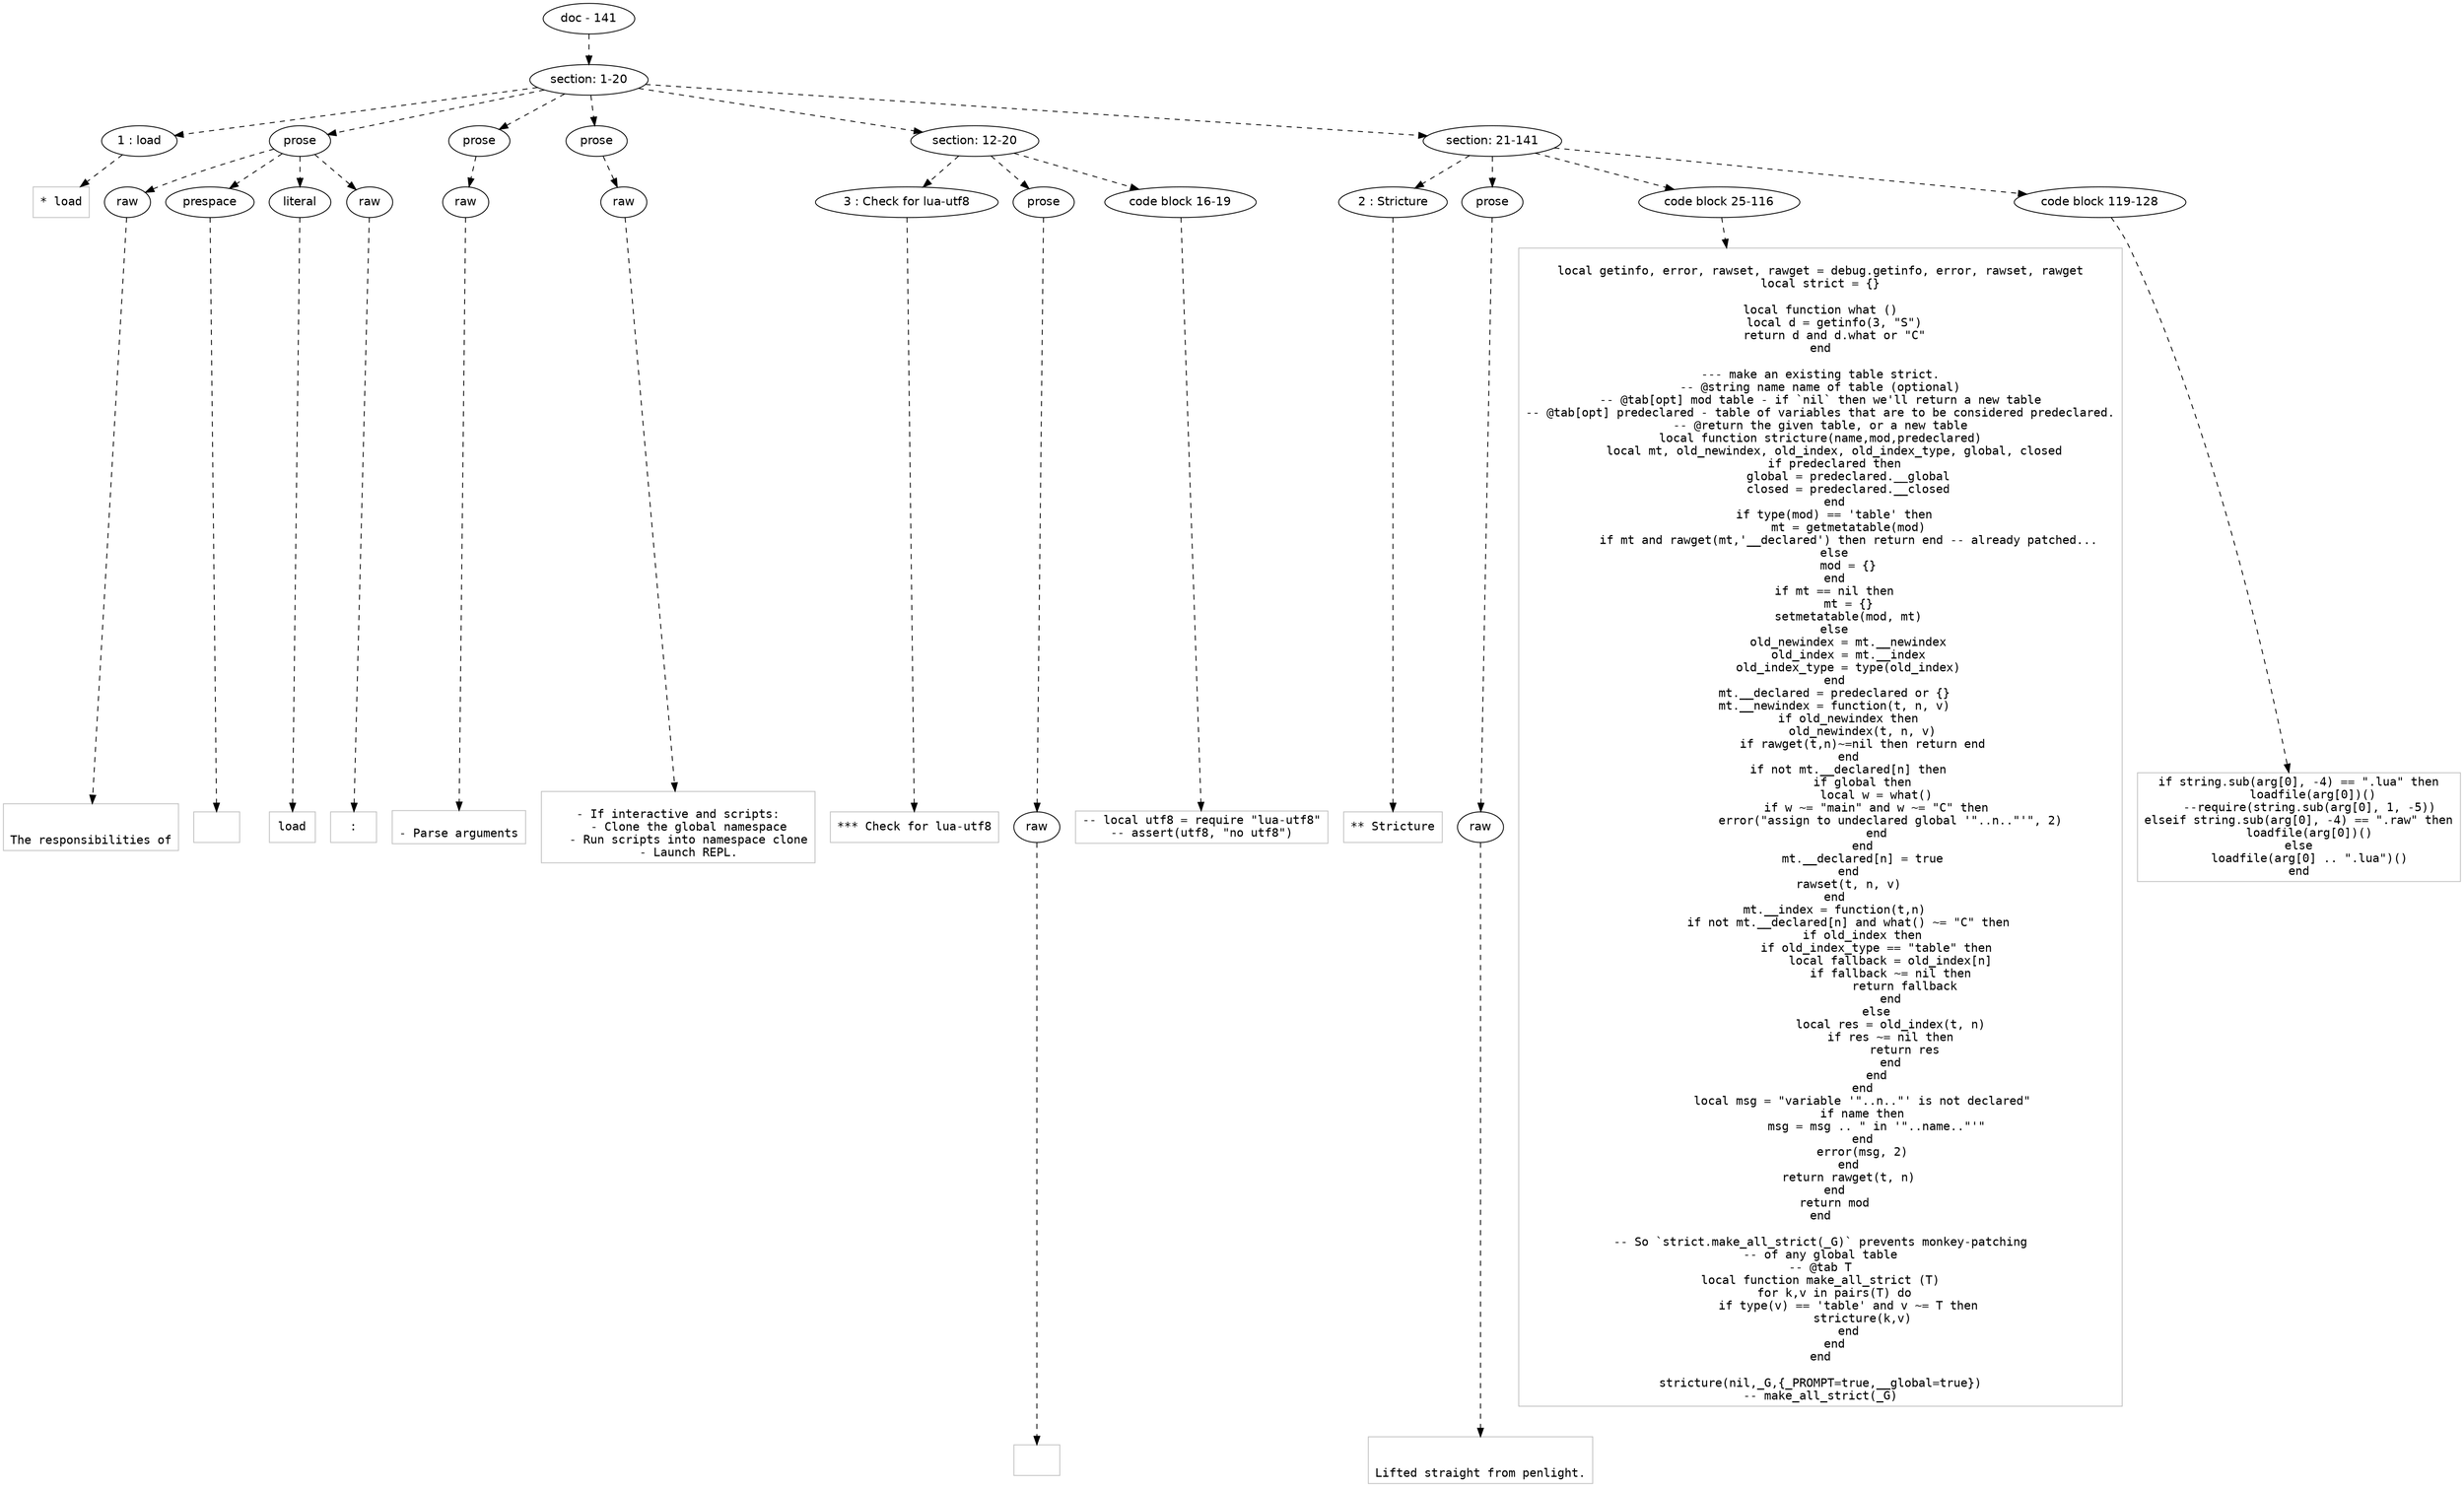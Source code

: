 digraph lpegNode {

node [fontname=Helvetica]
edge [style=dashed]

doc_0 [label="doc - 141"]


doc_0 -> { section_1}
{rank=same; section_1}

section_1 [label="section: 1-20"]


// END RANK doc_0

section_1 -> { header_2 prose_3 prose_4 prose_5 section_6 section_7}
{rank=same; header_2 prose_3 prose_4 prose_5 section_6 section_7}

header_2 [label="1 : load"]

prose_3 [label="prose"]

prose_4 [label="prose"]

prose_5 [label="prose"]

section_6 [label="section: 12-20"]

section_7 [label="section: 21-141"]


// END RANK section_1

header_2 -> leaf_8
leaf_8  [color=Gray,shape=rectangle,fontname=Inconsolata,label="* load"]
// END RANK header_2

prose_3 -> { raw_9 prespace_10 literal_11 raw_12}
{rank=same; raw_9 prespace_10 literal_11 raw_12}

raw_9 [label="raw"]

prespace_10 [label="prespace"]

literal_11 [label="literal"]

raw_12 [label="raw"]


// END RANK prose_3

raw_9 -> leaf_13
leaf_13  [color=Gray,shape=rectangle,fontname=Inconsolata,label="

The responsibilities of"]
// END RANK raw_9

prespace_10 -> leaf_14
leaf_14  [color=Gray,shape=rectangle,fontname=Inconsolata,label=" "]
// END RANK prespace_10

literal_11 -> leaf_15
leaf_15  [color=Gray,shape=rectangle,fontname=Inconsolata,label="load"]
// END RANK literal_11

raw_12 -> leaf_16
leaf_16  [color=Gray,shape=rectangle,fontname=Inconsolata,label=":
"]
// END RANK raw_12

prose_4 -> { raw_17}
{rank=same; raw_17}

raw_17 [label="raw"]


// END RANK prose_4

raw_17 -> leaf_18
leaf_18  [color=Gray,shape=rectangle,fontname=Inconsolata,label="
- Parse arguments
"]
// END RANK raw_17

prose_5 -> { raw_19}
{rank=same; raw_19}

raw_19 [label="raw"]


// END RANK prose_5

raw_19 -> leaf_20
leaf_20  [color=Gray,shape=rectangle,fontname=Inconsolata,label="
- If interactive and scripts:
   - Clone the global namespace
   - Run scripts into namespace clone
   - Launch REPL.
"]
// END RANK raw_19

section_6 -> { header_21 prose_22 codeblock_23}
{rank=same; header_21 prose_22 codeblock_23}

header_21 [label="3 : Check for lua-utf8"]

prose_22 [label="prose"]

codeblock_23 [label="code block 16-19"]


// END RANK section_6

header_21 -> leaf_24
leaf_24  [color=Gray,shape=rectangle,fontname=Inconsolata,label="*** Check for lua-utf8"]
// END RANK header_21

prose_22 -> { raw_25}
{rank=same; raw_25}

raw_25 [label="raw"]


// END RANK prose_22

raw_25 -> leaf_26
leaf_26  [color=Gray,shape=rectangle,fontname=Inconsolata,label="
"]
// END RANK raw_25

codeblock_23 -> leaf_27
leaf_27  [color=Gray,shape=rectangle,fontname=Inconsolata,label="-- local utf8 = require \"lua-utf8\"
-- assert(utf8, \"no utf8\")"]
// END RANK codeblock_23

section_7 -> { header_28 prose_29 codeblock_30 codeblock_31}
{rank=same; header_28 prose_29 codeblock_30 codeblock_31}

header_28 [label="2 : Stricture"]

prose_29 [label="prose"]

codeblock_30 [label="code block 25-116"]

codeblock_31 [label="code block 119-128"]


// END RANK section_7

header_28 -> leaf_32
leaf_32  [color=Gray,shape=rectangle,fontname=Inconsolata,label="** Stricture"]
// END RANK header_28

prose_29 -> { raw_33}
{rank=same; raw_33}

raw_33 [label="raw"]


// END RANK prose_29

raw_33 -> leaf_34
leaf_34  [color=Gray,shape=rectangle,fontname=Inconsolata,label="

Lifted straight from penlight.
"]
// END RANK raw_33

codeblock_30 -> leaf_35
leaf_35  [color=Gray,shape=rectangle,fontname=Inconsolata,label="
local getinfo, error, rawset, rawget = debug.getinfo, error, rawset, rawget
local strict = {}

local function what ()
    local d = getinfo(3, \"S\")
    return d and d.what or \"C\"
end

--- make an existing table strict.
-- @string name name of table (optional)
-- @tab[opt] mod table - if `nil` then we'll return a new table
-- @tab[opt] predeclared - table of variables that are to be considered predeclared.
-- @return the given table, or a new table
local function stricture(name,mod,predeclared)
    local mt, old_newindex, old_index, old_index_type, global, closed
    if predeclared then
        global = predeclared.__global
        closed = predeclared.__closed
    end
    if type(mod) == 'table' then
        mt = getmetatable(mod)
        if mt and rawget(mt,'__declared') then return end -- already patched...
    else
        mod = {}
    end
    if mt == nil then
        mt = {}
        setmetatable(mod, mt)
    else
        old_newindex = mt.__newindex
        old_index = mt.__index
        old_index_type = type(old_index)
    end
    mt.__declared = predeclared or {}
    mt.__newindex = function(t, n, v)
        if old_newindex then
            old_newindex(t, n, v)
            if rawget(t,n)~=nil then return end
        end
        if not mt.__declared[n] then
            if global then
                local w = what()
                if w ~= \"main\" and w ~= \"C\" then
                    error(\"assign to undeclared global '\"..n..\"'\", 2)
                end
            end
            mt.__declared[n] = true
        end
        rawset(t, n, v)
    end
    mt.__index = function(t,n)
        if not mt.__declared[n] and what() ~= \"C\" then
            if old_index then
                if old_index_type == \"table\" then
                    local fallback = old_index[n]
                    if fallback ~= nil then
                        return fallback
                    end
                else
                    local res = old_index(t, n)
                    if res ~= nil then
                        return res
                    end
                end
            end
            local msg = \"variable '\"..n..\"' is not declared\"
            if name then
                msg = msg .. \" in '\"..name..\"'\"
            end
            error(msg, 2)
        end
        return rawget(t, n)
    end
    return mod
end

-- So `strict.make_all_strict(_G)` prevents monkey-patching
-- of any global table
-- @tab T
local function make_all_strict (T)
    for k,v in pairs(T) do
        if type(v) == 'table' and v ~= T then
            stricture(k,v)
        end
    end
end

stricture(nil,_G,{_PROMPT=true,__global=true})
-- make_all_strict(_G)"]
// END RANK codeblock_30

codeblock_31 -> leaf_36
leaf_36  [color=Gray,shape=rectangle,fontname=Inconsolata,label="if string.sub(arg[0], -4) == \".lua\" then
    loadfile(arg[0])()
   --require(string.sub(arg[0], 1, -5))
elseif string.sub(arg[0], -4) == \".raw\" then
   loadfile(arg[0])()
else
   loadfile(arg[0] .. \".lua\")()
end"]
// END RANK codeblock_31


}
